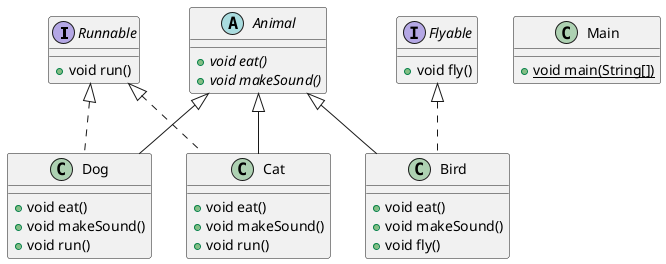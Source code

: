 @startuml
interface Runnable {
+ void run()
}

class Cat {
+ void eat()
+ void makeSound()
+ void run()
}

class Dog {
+ void eat()
+ void makeSound()
+ void run()
}

class Bird {
+ void eat()
+ void makeSound()
+ void fly()
}

class Main {
+ {static} void main(String[])
}

interface Flyable {
+ void fly()
}

abstract class Animal {
+ {abstract}void eat()
+ {abstract}void makeSound()
}



Runnable <|.. Cat
Animal <|-- Cat
Runnable <|.. Dog
Animal <|-- Dog
Flyable <|.. Bird
Animal <|-- Bird
@enduml